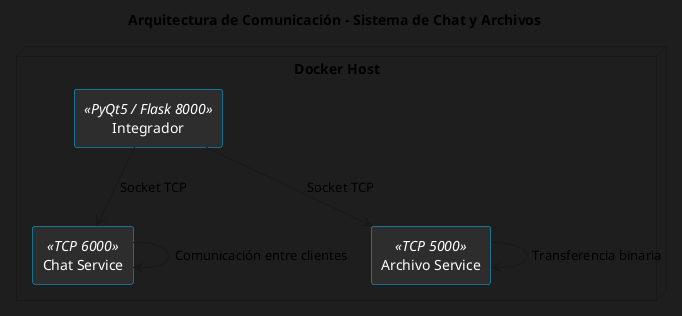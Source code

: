@startuml
' ========================================================
' Diagrama de Componentes - Arquitectura con Docker
' ========================================================

skinparam backgroundColor #1E1E1E
skinparam componentStyle rectangle
skinparam shadowing false
skinparam component {
  BackgroundColor #2D2D2D
  BorderColor #00BFFF
  FontColor White
}

title Arquitectura de Comunicación - Sistema de Chat y Archivos

node "Docker Host" {
    [Chat Service] as Chat <<TCP 6000>>
    [Archivo Service] as Archivos <<TCP 5000>>
    [Integrador] as Integrador <<PyQt5 / Flask 8000>>
}

Integrador --> Chat : Socket TCP
Integrador --> Archivos : Socket TCP
Chat --> Chat : Comunicación entre clientes
Archivos --> Archivos : Transferencia binaria

@enduml

